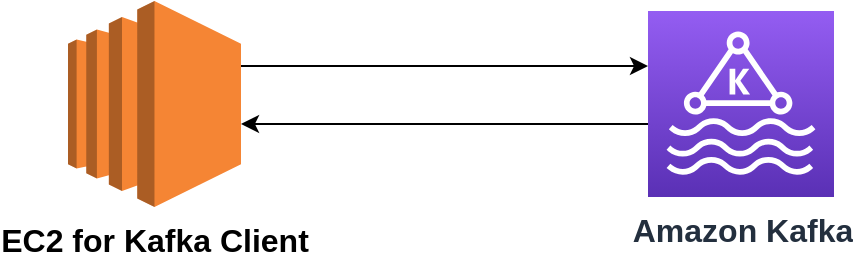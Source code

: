 <mxfile version="21.5.1" type="device">
  <diagram name="Page-1" id="tDzd1l8kE14T5polJzIk">
    <mxGraphModel dx="1098" dy="672" grid="1" gridSize="10" guides="1" tooltips="1" connect="1" arrows="1" fold="1" page="1" pageScale="1" pageWidth="850" pageHeight="1100" math="0" shadow="0">
      <root>
        <mxCell id="0" />
        <mxCell id="1" parent="0" />
        <mxCell id="OHm8wxz-h7m4ICnciXQe-4" style="edgeStyle=orthogonalEdgeStyle;rounded=0;orthogonalLoop=1;jettySize=auto;html=1;" parent="1" source="OHm8wxz-h7m4ICnciXQe-1" target="OHm8wxz-h7m4ICnciXQe-2" edge="1">
          <mxGeometry relative="1" as="geometry">
            <Array as="points">
              <mxPoint x="400" y="299" />
              <mxPoint x="400" y="299" />
            </Array>
          </mxGeometry>
        </mxCell>
        <mxCell id="OHm8wxz-h7m4ICnciXQe-1" value="&lt;font style=&quot;font-size: 16px;&quot;&gt;&lt;b&gt;Amazon Kafka&lt;/b&gt;&lt;/font&gt;" style="sketch=0;points=[[0,0,0],[0.25,0,0],[0.5,0,0],[0.75,0,0],[1,0,0],[0,1,0],[0.25,1,0],[0.5,1,0],[0.75,1,0],[1,1,0],[0,0.25,0],[0,0.5,0],[0,0.75,0],[1,0.25,0],[1,0.5,0],[1,0.75,0]];outlineConnect=0;fontColor=#232F3E;gradientColor=#945DF2;gradientDirection=north;fillColor=#5A30B5;strokeColor=#ffffff;dashed=0;verticalLabelPosition=bottom;verticalAlign=top;align=center;html=1;fontSize=12;fontStyle=0;aspect=fixed;shape=mxgraph.aws4.resourceIcon;resIcon=mxgraph.aws4.managed_streaming_for_kafka;" parent="1" vertex="1">
          <mxGeometry x="450" y="242.5" width="93" height="93" as="geometry" />
        </mxCell>
        <mxCell id="OHm8wxz-h7m4ICnciXQe-3" style="edgeStyle=orthogonalEdgeStyle;rounded=0;orthogonalLoop=1;jettySize=auto;html=1;" parent="1" source="OHm8wxz-h7m4ICnciXQe-2" target="OHm8wxz-h7m4ICnciXQe-1" edge="1">
          <mxGeometry relative="1" as="geometry">
            <Array as="points">
              <mxPoint x="340" y="270" />
              <mxPoint x="340" y="270" />
            </Array>
          </mxGeometry>
        </mxCell>
        <mxCell id="OHm8wxz-h7m4ICnciXQe-2" value="&lt;font style=&quot;font-size: 16px;&quot;&gt;&lt;b&gt;EC2 for Kafka Client&lt;/b&gt;&lt;/font&gt;" style="outlineConnect=0;dashed=0;verticalLabelPosition=bottom;verticalAlign=top;align=center;html=1;shape=mxgraph.aws3.ec2;fillColor=#F58534;gradientColor=none;" parent="1" vertex="1">
          <mxGeometry x="160" y="237.5" width="86.5" height="103" as="geometry" />
        </mxCell>
      </root>
    </mxGraphModel>
  </diagram>
</mxfile>
